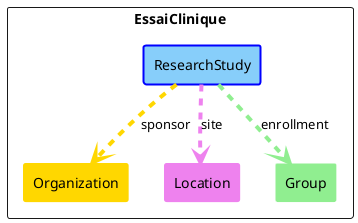 @startuml vueGlobale

'Declaration des éléments
rectangle EssaiClinique {

    rectangle ResearchStudy #LightSkyBlue;line:Blue;line.bold;text:Black

    rectangle Organization #Gold;line:Gold;text:Black

    rectangle Location #Violet;line:Violet;text:Black

    rectangle Group #LightGreen;line:white;text:Black

}

'Liens entre éléments
ResearchStudy -[#LightGreen,dashed,thickness=4]-> Group : enrollment
ResearchStudy -[#Violet,dashed,thickness=4]-> Location : site
ResearchStudy -[#Gold,dashed,thickness=4]-> Organization : sponsor

@enduml